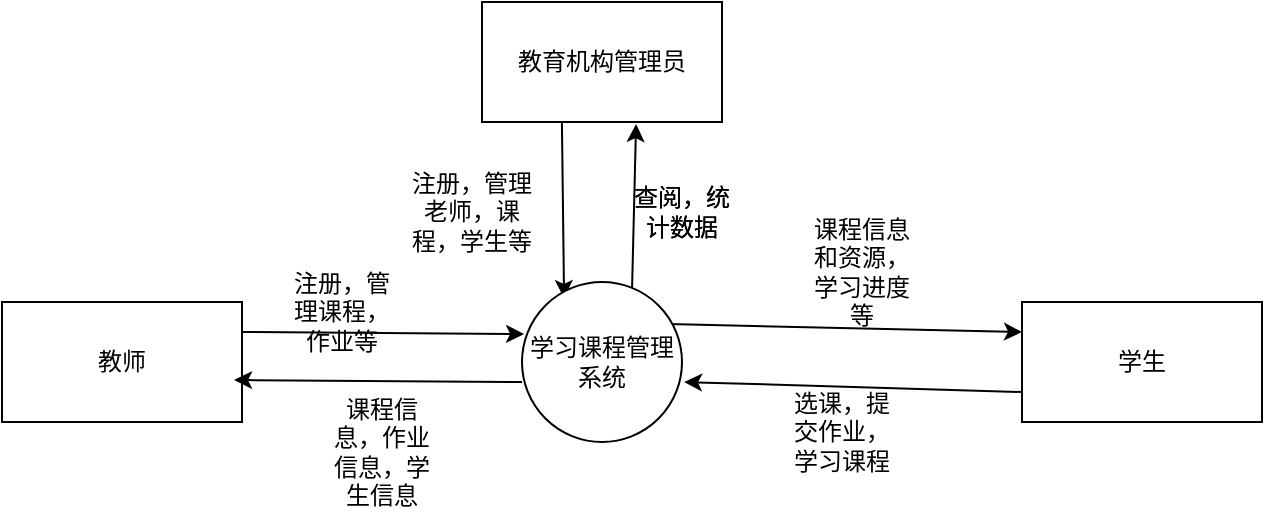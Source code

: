 <mxfile>
    <diagram id="92UlikPM5hp_WtGm-_Fm" name="Page-1">
        <mxGraphModel dx="1130" dy="825" grid="1" gridSize="10" guides="1" tooltips="1" connect="1" arrows="1" fold="1" page="1" pageScale="1" pageWidth="850" pageHeight="1100" math="0" shadow="0">
            <root>
                <mxCell id="0"/>
                <mxCell id="1" parent="0"/>
                <mxCell id="2" value="学生" style="rounded=0;whiteSpace=wrap;html=1;" parent="1" vertex="1">
                    <mxGeometry x="610" y="210" width="120" height="60" as="geometry"/>
                </mxCell>
                <mxCell id="4" value="教师" style="rounded=0;whiteSpace=wrap;html=1;" parent="1" vertex="1">
                    <mxGeometry x="100" y="210" width="120" height="60" as="geometry"/>
                </mxCell>
                <mxCell id="7" style="edgeStyle=none;html=1;entryX=0.263;entryY=0.1;entryDx=0;entryDy=0;exitX=0.333;exitY=1;exitDx=0;exitDy=0;exitPerimeter=0;entryPerimeter=0;" parent="1" source="5" target="6" edge="1">
                    <mxGeometry relative="1" as="geometry"/>
                </mxCell>
                <mxCell id="5" value="教育机构管理员" style="rounded=0;whiteSpace=wrap;html=1;" parent="1" vertex="1">
                    <mxGeometry x="340" y="60" width="120" height="60" as="geometry"/>
                </mxCell>
                <mxCell id="9" style="edgeStyle=none;html=1;exitX=0.688;exitY=0.038;exitDx=0;exitDy=0;entryX=0.642;entryY=1.017;entryDx=0;entryDy=0;exitPerimeter=0;entryPerimeter=0;" parent="1" source="6" target="5" edge="1">
                    <mxGeometry relative="1" as="geometry"/>
                </mxCell>
                <mxCell id="17" style="edgeStyle=none;html=1;exitX=0.913;exitY=0.263;exitDx=0;exitDy=0;entryX=0;entryY=0.25;entryDx=0;entryDy=0;exitPerimeter=0;" parent="1" source="6" target="2" edge="1">
                    <mxGeometry relative="1" as="geometry"/>
                </mxCell>
                <mxCell id="6" value="学习课程管理系统" style="ellipse;whiteSpace=wrap;html=1;aspect=fixed;" parent="1" vertex="1">
                    <mxGeometry x="360" y="200" width="80" height="80" as="geometry"/>
                </mxCell>
                <mxCell id="8" value="注册，管理老师，课程，学生等" style="text;html=1;align=center;verticalAlign=middle;whiteSpace=wrap;rounded=0;" parent="1" vertex="1">
                    <mxGeometry x="300" y="150" width="70" height="30" as="geometry"/>
                </mxCell>
                <mxCell id="10" value="查阅，统计数据" style="text;html=1;align=center;verticalAlign=middle;whiteSpace=wrap;rounded=0;" parent="1" vertex="1">
                    <mxGeometry x="410" y="150" width="60" height="30" as="geometry"/>
                </mxCell>
                <mxCell id="11" style="edgeStyle=none;html=1;exitX=1;exitY=0.25;exitDx=0;exitDy=0;entryX=0.013;entryY=0.325;entryDx=0;entryDy=0;entryPerimeter=0;" parent="1" source="4" target="6" edge="1">
                    <mxGeometry relative="1" as="geometry"/>
                </mxCell>
                <mxCell id="12" value="注册，管理课程，作业等" style="text;html=1;align=center;verticalAlign=middle;whiteSpace=wrap;rounded=0;" parent="1" vertex="1">
                    <mxGeometry x="240" y="200" width="60" height="30" as="geometry"/>
                </mxCell>
                <mxCell id="15" style="edgeStyle=none;html=1;entryX=0.967;entryY=0.65;entryDx=0;entryDy=0;entryPerimeter=0;" parent="1" target="4" edge="1">
                    <mxGeometry relative="1" as="geometry">
                        <mxPoint x="360" y="250" as="sourcePoint"/>
                    </mxGeometry>
                </mxCell>
                <mxCell id="16" value="课程信息，作业信息，学生信息" style="text;html=1;align=center;verticalAlign=middle;whiteSpace=wrap;rounded=0;" parent="1" vertex="1">
                    <mxGeometry x="260" y="270" width="60" height="30" as="geometry"/>
                </mxCell>
                <mxCell id="18" style="edgeStyle=none;html=1;exitX=0;exitY=0.75;exitDx=0;exitDy=0;entryX=1.013;entryY=0.625;entryDx=0;entryDy=0;entryPerimeter=0;" parent="1" source="2" target="6" edge="1">
                    <mxGeometry relative="1" as="geometry"/>
                </mxCell>
                <mxCell id="19" value="查阅，统计数据" style="text;html=1;align=center;verticalAlign=middle;whiteSpace=wrap;rounded=0;" parent="1" vertex="1">
                    <mxGeometry x="410" y="150" width="60" height="30" as="geometry"/>
                </mxCell>
                <mxCell id="20" value="选课，提交作业，学习课程" style="text;html=1;align=center;verticalAlign=middle;whiteSpace=wrap;rounded=0;" parent="1" vertex="1">
                    <mxGeometry x="490" y="260" width="60" height="30" as="geometry"/>
                </mxCell>
                <mxCell id="21" value="课程信息和资源，学习进度等" style="text;html=1;align=center;verticalAlign=middle;whiteSpace=wrap;rounded=0;" parent="1" vertex="1">
                    <mxGeometry x="500" y="180" width="60" height="30" as="geometry"/>
                </mxCell>
            </root>
        </mxGraphModel>
    </diagram>
</mxfile>